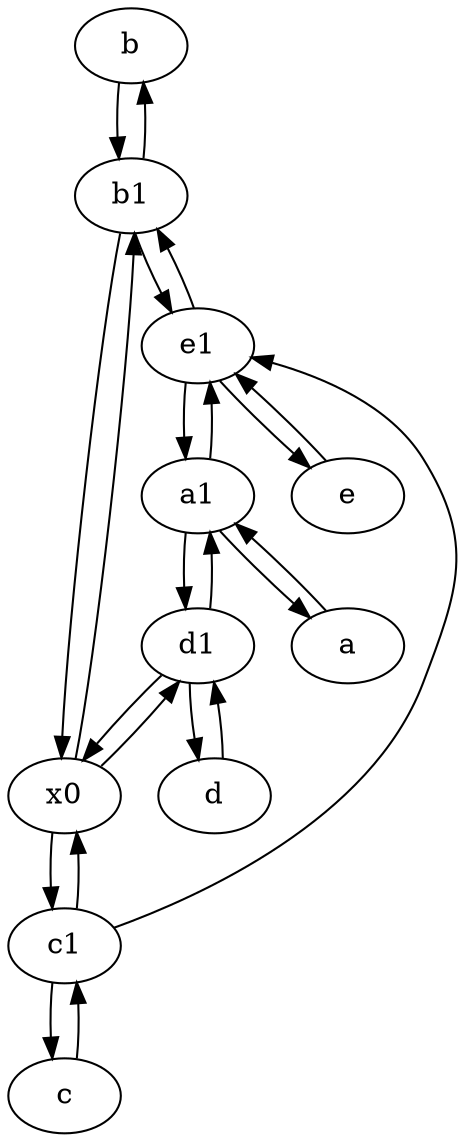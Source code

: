 digraph  {
	b [pos="50,20!"];
	a1 [pos="40,15!"];
	c [pos="20,10!"];
	d [pos="20,30!"];
	e [pos="30,50!"];
	c1 [pos="30,15!"];
	d1 [pos="25,30!"];
	a [pos="40,10!"];
	b1 [pos="45,20!"];
	x0;
	e1 [pos="25,45!"];
	d1 -> a1;
	a -> a1;
	c1 -> x0;
	c -> c1;
	e1 -> e;
	x0 -> c1;
	a1 -> a;
	b1 -> b;
	b -> b1;
	b1 -> e1;
	x0 -> d1;
	e1 -> b1;
	d1 -> x0;
	d -> d1;
	e -> e1;
	e1 -> a1;
	b1 -> x0;
	d1 -> d;
	a1 -> d1;
	c1 -> c;
	x0 -> b1;
	c1 -> e1;
	a1 -> e1;

	}
